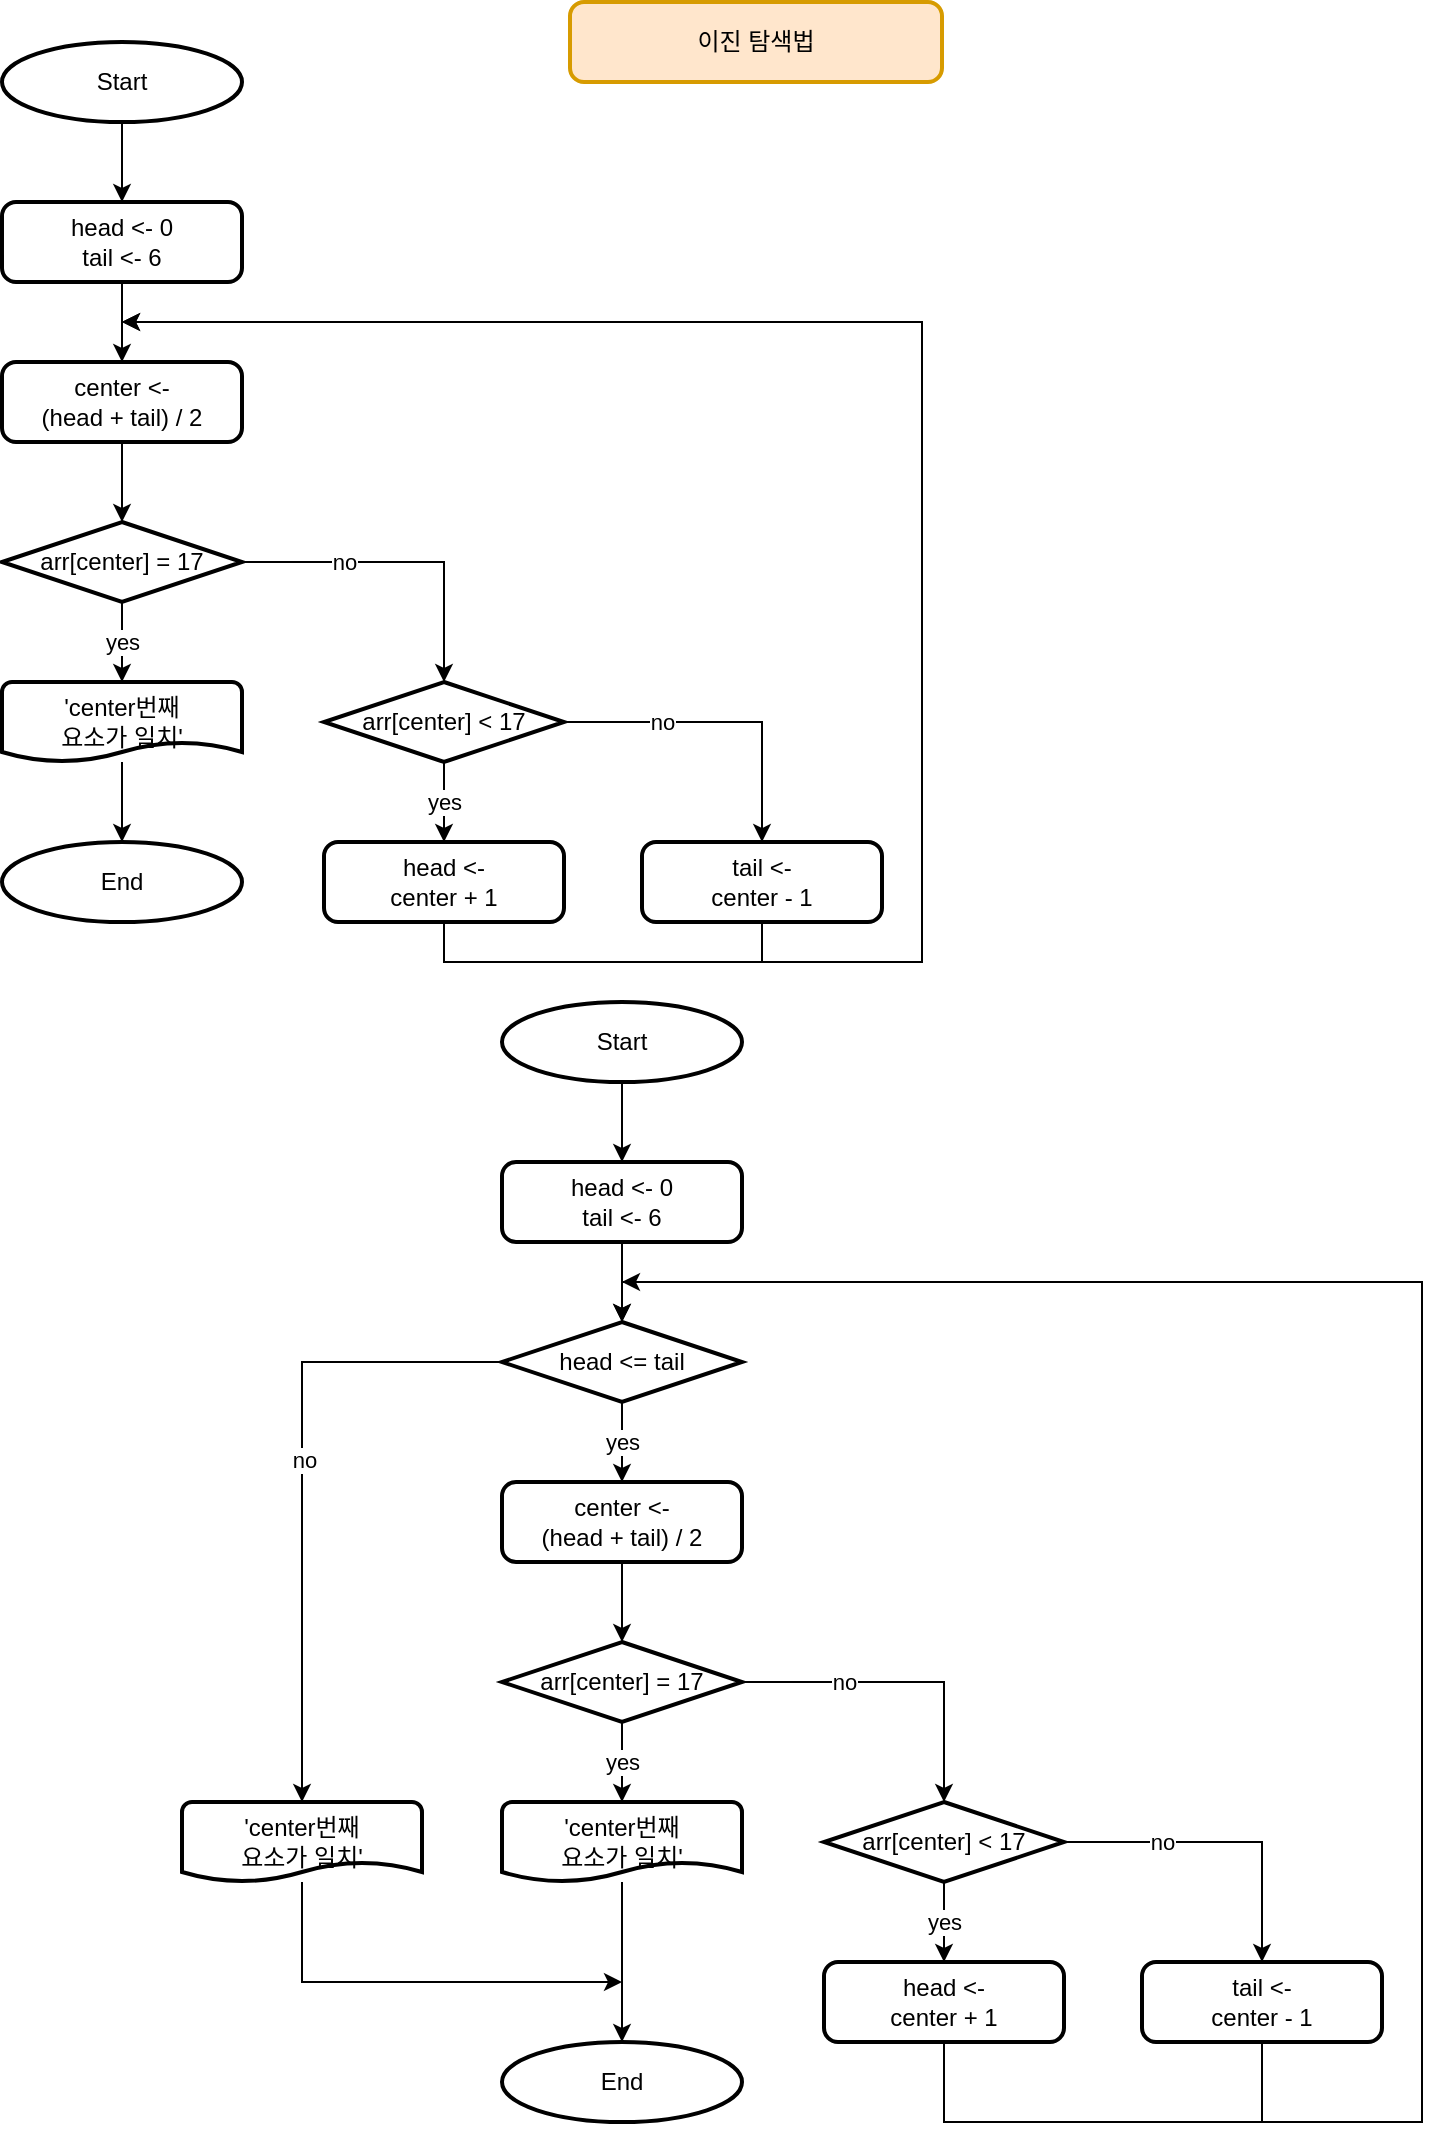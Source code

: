 <mxfile version="16.4.0" type="device"><diagram id="i3vdRLKLBocQOoBOvCil" name="페이지-1"><mxGraphModel dx="1038" dy="649" grid="1" gridSize="10" guides="1" tooltips="1" connect="1" arrows="1" fold="1" page="1" pageScale="1" pageWidth="827" pageHeight="1169" math="0" shadow="0"><root><mxCell id="0"/><mxCell id="1" parent="0"/><mxCell id="RUOM_EVutJ7cmVhHYEEz-11" style="edgeStyle=orthogonalEdgeStyle;rounded=0;orthogonalLoop=1;jettySize=auto;html=1;entryX=0.5;entryY=0;entryDx=0;entryDy=0;entryPerimeter=0;" edge="1" parent="1" source="RUOM_EVutJ7cmVhHYEEz-2"><mxGeometry relative="1" as="geometry"><mxPoint x="90" y="120" as="targetPoint"/></mxGeometry></mxCell><mxCell id="RUOM_EVutJ7cmVhHYEEz-2" value="Start" style="strokeWidth=2;html=1;shape=mxgraph.flowchart.start_2;whiteSpace=wrap;" vertex="1" parent="1"><mxGeometry x="30" y="40" width="120" height="40" as="geometry"/></mxCell><mxCell id="RUOM_EVutJ7cmVhHYEEz-3" value="이진 탐색법" style="rounded=1;whiteSpace=wrap;html=1;absoluteArcSize=1;arcSize=14;strokeWidth=2;fillColor=#ffe6cc;strokeColor=#d79b00;" vertex="1" parent="1"><mxGeometry x="314" y="20" width="186" height="40" as="geometry"/></mxCell><mxCell id="RUOM_EVutJ7cmVhHYEEz-69" style="edgeStyle=orthogonalEdgeStyle;rounded=0;orthogonalLoop=1;jettySize=auto;html=1;entryX=0.5;entryY=0;entryDx=0;entryDy=0;" edge="1" parent="1" source="RUOM_EVutJ7cmVhHYEEz-65" target="RUOM_EVutJ7cmVhHYEEz-66"><mxGeometry relative="1" as="geometry"/></mxCell><mxCell id="RUOM_EVutJ7cmVhHYEEz-65" value="head &amp;lt;- 0&lt;br&gt;tail &amp;lt;- 6" style="rounded=1;whiteSpace=wrap;html=1;absoluteArcSize=1;arcSize=14;strokeWidth=2;" vertex="1" parent="1"><mxGeometry x="30" y="120" width="120" height="40" as="geometry"/></mxCell><mxCell id="RUOM_EVutJ7cmVhHYEEz-70" style="edgeStyle=orthogonalEdgeStyle;rounded=0;orthogonalLoop=1;jettySize=auto;html=1;entryX=0.5;entryY=0;entryDx=0;entryDy=0;entryPerimeter=0;" edge="1" parent="1" source="RUOM_EVutJ7cmVhHYEEz-66" target="RUOM_EVutJ7cmVhHYEEz-67"><mxGeometry relative="1" as="geometry"/></mxCell><mxCell id="RUOM_EVutJ7cmVhHYEEz-66" value="center &amp;lt;- &lt;br&gt;(head + tail) / 2" style="rounded=1;whiteSpace=wrap;html=1;absoluteArcSize=1;arcSize=14;strokeWidth=2;" vertex="1" parent="1"><mxGeometry x="30" y="200" width="120" height="40" as="geometry"/></mxCell><mxCell id="RUOM_EVutJ7cmVhHYEEz-71" value="yes" style="edgeStyle=orthogonalEdgeStyle;rounded=0;orthogonalLoop=1;jettySize=auto;html=1;entryX=0.5;entryY=0;entryDx=0;entryDy=0;entryPerimeter=0;" edge="1" parent="1" source="RUOM_EVutJ7cmVhHYEEz-67" target="RUOM_EVutJ7cmVhHYEEz-68"><mxGeometry relative="1" as="geometry"/></mxCell><mxCell id="RUOM_EVutJ7cmVhHYEEz-75" value="no" style="edgeStyle=orthogonalEdgeStyle;rounded=0;orthogonalLoop=1;jettySize=auto;html=1;entryX=0.5;entryY=0;entryDx=0;entryDy=0;entryPerimeter=0;" edge="1" parent="1" source="RUOM_EVutJ7cmVhHYEEz-67" target="RUOM_EVutJ7cmVhHYEEz-74"><mxGeometry x="-0.375" relative="1" as="geometry"><mxPoint as="offset"/></mxGeometry></mxCell><mxCell id="RUOM_EVutJ7cmVhHYEEz-67" value="arr[center] = 17" style="strokeWidth=2;html=1;shape=mxgraph.flowchart.decision;whiteSpace=wrap;" vertex="1" parent="1"><mxGeometry x="30" y="280" width="120" height="40" as="geometry"/></mxCell><mxCell id="RUOM_EVutJ7cmVhHYEEz-73" style="edgeStyle=orthogonalEdgeStyle;rounded=0;orthogonalLoop=1;jettySize=auto;html=1;entryX=0.5;entryY=0;entryDx=0;entryDy=0;entryPerimeter=0;" edge="1" parent="1" source="RUOM_EVutJ7cmVhHYEEz-68" target="RUOM_EVutJ7cmVhHYEEz-72"><mxGeometry relative="1" as="geometry"/></mxCell><mxCell id="RUOM_EVutJ7cmVhHYEEz-68" value="'center번째&lt;br&gt;요소가 일치'" style="strokeWidth=2;html=1;shape=mxgraph.flowchart.document2;whiteSpace=wrap;size=0.25;" vertex="1" parent="1"><mxGeometry x="30" y="360" width="120" height="40" as="geometry"/></mxCell><mxCell id="RUOM_EVutJ7cmVhHYEEz-72" value="End" style="strokeWidth=2;html=1;shape=mxgraph.flowchart.start_2;whiteSpace=wrap;" vertex="1" parent="1"><mxGeometry x="30" y="440" width="120" height="40" as="geometry"/></mxCell><mxCell id="RUOM_EVutJ7cmVhHYEEz-77" value="yes" style="edgeStyle=orthogonalEdgeStyle;rounded=0;orthogonalLoop=1;jettySize=auto;html=1;entryX=0.5;entryY=0;entryDx=0;entryDy=0;" edge="1" parent="1" source="RUOM_EVutJ7cmVhHYEEz-74" target="RUOM_EVutJ7cmVhHYEEz-76"><mxGeometry relative="1" as="geometry"/></mxCell><mxCell id="RUOM_EVutJ7cmVhHYEEz-79" value="no" style="edgeStyle=orthogonalEdgeStyle;rounded=0;orthogonalLoop=1;jettySize=auto;html=1;" edge="1" parent="1" source="RUOM_EVutJ7cmVhHYEEz-74" target="RUOM_EVutJ7cmVhHYEEz-78"><mxGeometry x="-0.384" relative="1" as="geometry"><mxPoint as="offset"/></mxGeometry></mxCell><mxCell id="RUOM_EVutJ7cmVhHYEEz-74" value="arr[center] &amp;lt; 17" style="strokeWidth=2;html=1;shape=mxgraph.flowchart.decision;whiteSpace=wrap;" vertex="1" parent="1"><mxGeometry x="191" y="360" width="120" height="40" as="geometry"/></mxCell><mxCell id="RUOM_EVutJ7cmVhHYEEz-82" style="edgeStyle=orthogonalEdgeStyle;rounded=0;orthogonalLoop=1;jettySize=auto;html=1;" edge="1" parent="1" source="RUOM_EVutJ7cmVhHYEEz-76"><mxGeometry relative="1" as="geometry"><mxPoint x="90" y="180" as="targetPoint"/><Array as="points"><mxPoint x="251" y="500"/><mxPoint x="490" y="500"/><mxPoint x="490" y="180"/></Array></mxGeometry></mxCell><mxCell id="RUOM_EVutJ7cmVhHYEEz-76" value="head &amp;lt;-&lt;br&gt;center + 1" style="rounded=1;whiteSpace=wrap;html=1;absoluteArcSize=1;arcSize=14;strokeWidth=2;" vertex="1" parent="1"><mxGeometry x="191" y="440" width="120" height="40" as="geometry"/></mxCell><mxCell id="RUOM_EVutJ7cmVhHYEEz-80" style="edgeStyle=orthogonalEdgeStyle;rounded=0;orthogonalLoop=1;jettySize=auto;html=1;" edge="1" parent="1" source="RUOM_EVutJ7cmVhHYEEz-78"><mxGeometry relative="1" as="geometry"><mxPoint x="90" y="180" as="targetPoint"/><Array as="points"><mxPoint x="410" y="500"/><mxPoint x="490" y="500"/><mxPoint x="490" y="180"/></Array></mxGeometry></mxCell><mxCell id="RUOM_EVutJ7cmVhHYEEz-78" value="tail &amp;lt;-&lt;br&gt;center - 1" style="rounded=1;whiteSpace=wrap;html=1;absoluteArcSize=1;arcSize=14;strokeWidth=2;" vertex="1" parent="1"><mxGeometry x="350" y="440" width="120" height="40" as="geometry"/></mxCell><mxCell id="RUOM_EVutJ7cmVhHYEEz-83" style="edgeStyle=orthogonalEdgeStyle;rounded=0;orthogonalLoop=1;jettySize=auto;html=1;entryX=0.5;entryY=0;entryDx=0;entryDy=0;entryPerimeter=0;" edge="1" parent="1" source="RUOM_EVutJ7cmVhHYEEz-84"><mxGeometry relative="1" as="geometry"><mxPoint x="340" y="600" as="targetPoint"/></mxGeometry></mxCell><mxCell id="RUOM_EVutJ7cmVhHYEEz-84" value="Start" style="strokeWidth=2;html=1;shape=mxgraph.flowchart.start_2;whiteSpace=wrap;" vertex="1" parent="1"><mxGeometry x="280" y="520" width="120" height="40" as="geometry"/></mxCell><mxCell id="RUOM_EVutJ7cmVhHYEEz-105" style="edgeStyle=orthogonalEdgeStyle;rounded=0;orthogonalLoop=1;jettySize=auto;html=1;entryX=0.5;entryY=0;entryDx=0;entryDy=0;entryPerimeter=0;" edge="1" parent="1" source="RUOM_EVutJ7cmVhHYEEz-86" target="RUOM_EVutJ7cmVhHYEEz-104"><mxGeometry relative="1" as="geometry"/></mxCell><mxCell id="RUOM_EVutJ7cmVhHYEEz-86" value="head &amp;lt;- 0&lt;br&gt;tail &amp;lt;- 6" style="rounded=1;whiteSpace=wrap;html=1;absoluteArcSize=1;arcSize=14;strokeWidth=2;" vertex="1" parent="1"><mxGeometry x="280" y="600" width="120" height="40" as="geometry"/></mxCell><mxCell id="RUOM_EVutJ7cmVhHYEEz-87" style="edgeStyle=orthogonalEdgeStyle;rounded=0;orthogonalLoop=1;jettySize=auto;html=1;entryX=0.5;entryY=0;entryDx=0;entryDy=0;entryPerimeter=0;" edge="1" parent="1" source="RUOM_EVutJ7cmVhHYEEz-88" target="RUOM_EVutJ7cmVhHYEEz-91"><mxGeometry relative="1" as="geometry"/></mxCell><mxCell id="RUOM_EVutJ7cmVhHYEEz-88" value="center &amp;lt;- &lt;br&gt;(head + tail) / 2" style="rounded=1;whiteSpace=wrap;html=1;absoluteArcSize=1;arcSize=14;strokeWidth=2;" vertex="1" parent="1"><mxGeometry x="280" y="760" width="120" height="40" as="geometry"/></mxCell><mxCell id="RUOM_EVutJ7cmVhHYEEz-89" value="yes" style="edgeStyle=orthogonalEdgeStyle;rounded=0;orthogonalLoop=1;jettySize=auto;html=1;entryX=0.5;entryY=0;entryDx=0;entryDy=0;entryPerimeter=0;" edge="1" parent="1" source="RUOM_EVutJ7cmVhHYEEz-91" target="RUOM_EVutJ7cmVhHYEEz-93"><mxGeometry relative="1" as="geometry"/></mxCell><mxCell id="RUOM_EVutJ7cmVhHYEEz-90" value="no" style="edgeStyle=orthogonalEdgeStyle;rounded=0;orthogonalLoop=1;jettySize=auto;html=1;entryX=0.5;entryY=0;entryDx=0;entryDy=0;entryPerimeter=0;" edge="1" parent="1" source="RUOM_EVutJ7cmVhHYEEz-91" target="RUOM_EVutJ7cmVhHYEEz-97"><mxGeometry x="-0.375" relative="1" as="geometry"><mxPoint as="offset"/></mxGeometry></mxCell><mxCell id="RUOM_EVutJ7cmVhHYEEz-91" value="arr[center] = 17" style="strokeWidth=2;html=1;shape=mxgraph.flowchart.decision;whiteSpace=wrap;" vertex="1" parent="1"><mxGeometry x="280" y="840" width="120" height="40" as="geometry"/></mxCell><mxCell id="RUOM_EVutJ7cmVhHYEEz-92" style="edgeStyle=orthogonalEdgeStyle;rounded=0;orthogonalLoop=1;jettySize=auto;html=1;entryX=0.5;entryY=0;entryDx=0;entryDy=0;entryPerimeter=0;" edge="1" parent="1" source="RUOM_EVutJ7cmVhHYEEz-93" target="RUOM_EVutJ7cmVhHYEEz-94"><mxGeometry relative="1" as="geometry"/></mxCell><mxCell id="RUOM_EVutJ7cmVhHYEEz-93" value="'center번째&lt;br&gt;요소가 일치'" style="strokeWidth=2;html=1;shape=mxgraph.flowchart.document2;whiteSpace=wrap;size=0.25;" vertex="1" parent="1"><mxGeometry x="280" y="920" width="120" height="40" as="geometry"/></mxCell><mxCell id="RUOM_EVutJ7cmVhHYEEz-94" value="End" style="strokeWidth=2;html=1;shape=mxgraph.flowchart.start_2;whiteSpace=wrap;" vertex="1" parent="1"><mxGeometry x="280" y="1040" width="120" height="40" as="geometry"/></mxCell><mxCell id="RUOM_EVutJ7cmVhHYEEz-95" value="yes" style="edgeStyle=orthogonalEdgeStyle;rounded=0;orthogonalLoop=1;jettySize=auto;html=1;entryX=0.5;entryY=0;entryDx=0;entryDy=0;" edge="1" parent="1" source="RUOM_EVutJ7cmVhHYEEz-97" target="RUOM_EVutJ7cmVhHYEEz-99"><mxGeometry relative="1" as="geometry"/></mxCell><mxCell id="RUOM_EVutJ7cmVhHYEEz-96" value="no" style="edgeStyle=orthogonalEdgeStyle;rounded=0;orthogonalLoop=1;jettySize=auto;html=1;" edge="1" parent="1" source="RUOM_EVutJ7cmVhHYEEz-97" target="RUOM_EVutJ7cmVhHYEEz-101"><mxGeometry x="-0.384" relative="1" as="geometry"><mxPoint as="offset"/></mxGeometry></mxCell><mxCell id="RUOM_EVutJ7cmVhHYEEz-97" value="arr[center] &amp;lt; 17" style="strokeWidth=2;html=1;shape=mxgraph.flowchart.decision;whiteSpace=wrap;" vertex="1" parent="1"><mxGeometry x="441" y="920" width="120" height="40" as="geometry"/></mxCell><mxCell id="RUOM_EVutJ7cmVhHYEEz-98" style="edgeStyle=orthogonalEdgeStyle;rounded=0;orthogonalLoop=1;jettySize=auto;html=1;entryX=0.5;entryY=0;entryDx=0;entryDy=0;entryPerimeter=0;" edge="1" parent="1" source="RUOM_EVutJ7cmVhHYEEz-99" target="RUOM_EVutJ7cmVhHYEEz-104"><mxGeometry relative="1" as="geometry"><mxPoint x="340" y="760" as="targetPoint"/><Array as="points"><mxPoint x="501" y="1080"/><mxPoint x="740" y="1080"/><mxPoint x="740" y="660"/><mxPoint x="340" y="660"/></Array></mxGeometry></mxCell><mxCell id="RUOM_EVutJ7cmVhHYEEz-99" value="head &amp;lt;-&lt;br&gt;center + 1" style="rounded=1;whiteSpace=wrap;html=1;absoluteArcSize=1;arcSize=14;strokeWidth=2;" vertex="1" parent="1"><mxGeometry x="441" y="1000" width="120" height="40" as="geometry"/></mxCell><mxCell id="RUOM_EVutJ7cmVhHYEEz-100" style="edgeStyle=orthogonalEdgeStyle;rounded=0;orthogonalLoop=1;jettySize=auto;html=1;" edge="1" parent="1" source="RUOM_EVutJ7cmVhHYEEz-101"><mxGeometry relative="1" as="geometry"><mxPoint x="340" y="660" as="targetPoint"/><Array as="points"><mxPoint x="660" y="1080"/><mxPoint x="740" y="1080"/><mxPoint x="740" y="660"/><mxPoint x="340" y="660"/></Array></mxGeometry></mxCell><mxCell id="RUOM_EVutJ7cmVhHYEEz-101" value="tail &amp;lt;-&lt;br&gt;center - 1" style="rounded=1;whiteSpace=wrap;html=1;absoluteArcSize=1;arcSize=14;strokeWidth=2;" vertex="1" parent="1"><mxGeometry x="600" y="1000" width="120" height="40" as="geometry"/></mxCell><mxCell id="RUOM_EVutJ7cmVhHYEEz-103" style="edgeStyle=orthogonalEdgeStyle;rounded=0;orthogonalLoop=1;jettySize=auto;html=1;" edge="1" parent="1" source="RUOM_EVutJ7cmVhHYEEz-102"><mxGeometry relative="1" as="geometry"><mxPoint x="340" y="1010" as="targetPoint"/><Array as="points"><mxPoint x="180" y="1010"/><mxPoint x="340" y="1010"/></Array></mxGeometry></mxCell><mxCell id="RUOM_EVutJ7cmVhHYEEz-102" value="'center번째&lt;br&gt;요소가 일치'" style="strokeWidth=2;html=1;shape=mxgraph.flowchart.document2;whiteSpace=wrap;size=0.25;" vertex="1" parent="1"><mxGeometry x="120" y="920" width="120" height="40" as="geometry"/></mxCell><mxCell id="RUOM_EVutJ7cmVhHYEEz-106" value="yes" style="edgeStyle=orthogonalEdgeStyle;rounded=0;orthogonalLoop=1;jettySize=auto;html=1;entryX=0.5;entryY=0;entryDx=0;entryDy=0;" edge="1" parent="1" source="RUOM_EVutJ7cmVhHYEEz-104" target="RUOM_EVutJ7cmVhHYEEz-88"><mxGeometry relative="1" as="geometry"/></mxCell><mxCell id="RUOM_EVutJ7cmVhHYEEz-107" style="edgeStyle=orthogonalEdgeStyle;rounded=0;orthogonalLoop=1;jettySize=auto;html=1;entryX=0.5;entryY=0;entryDx=0;entryDy=0;entryPerimeter=0;" edge="1" parent="1" source="RUOM_EVutJ7cmVhHYEEz-104" target="RUOM_EVutJ7cmVhHYEEz-102"><mxGeometry relative="1" as="geometry"/></mxCell><mxCell id="RUOM_EVutJ7cmVhHYEEz-108" value="no" style="edgeLabel;html=1;align=center;verticalAlign=middle;resizable=0;points=[];" vertex="1" connectable="0" parent="RUOM_EVutJ7cmVhHYEEz-107"><mxGeometry x="-0.07" y="1" relative="1" as="geometry"><mxPoint as="offset"/></mxGeometry></mxCell><mxCell id="RUOM_EVutJ7cmVhHYEEz-104" value="head &amp;lt;= tail" style="strokeWidth=2;html=1;shape=mxgraph.flowchart.decision;whiteSpace=wrap;" vertex="1" parent="1"><mxGeometry x="280" y="680" width="120" height="40" as="geometry"/></mxCell></root></mxGraphModel></diagram></mxfile>